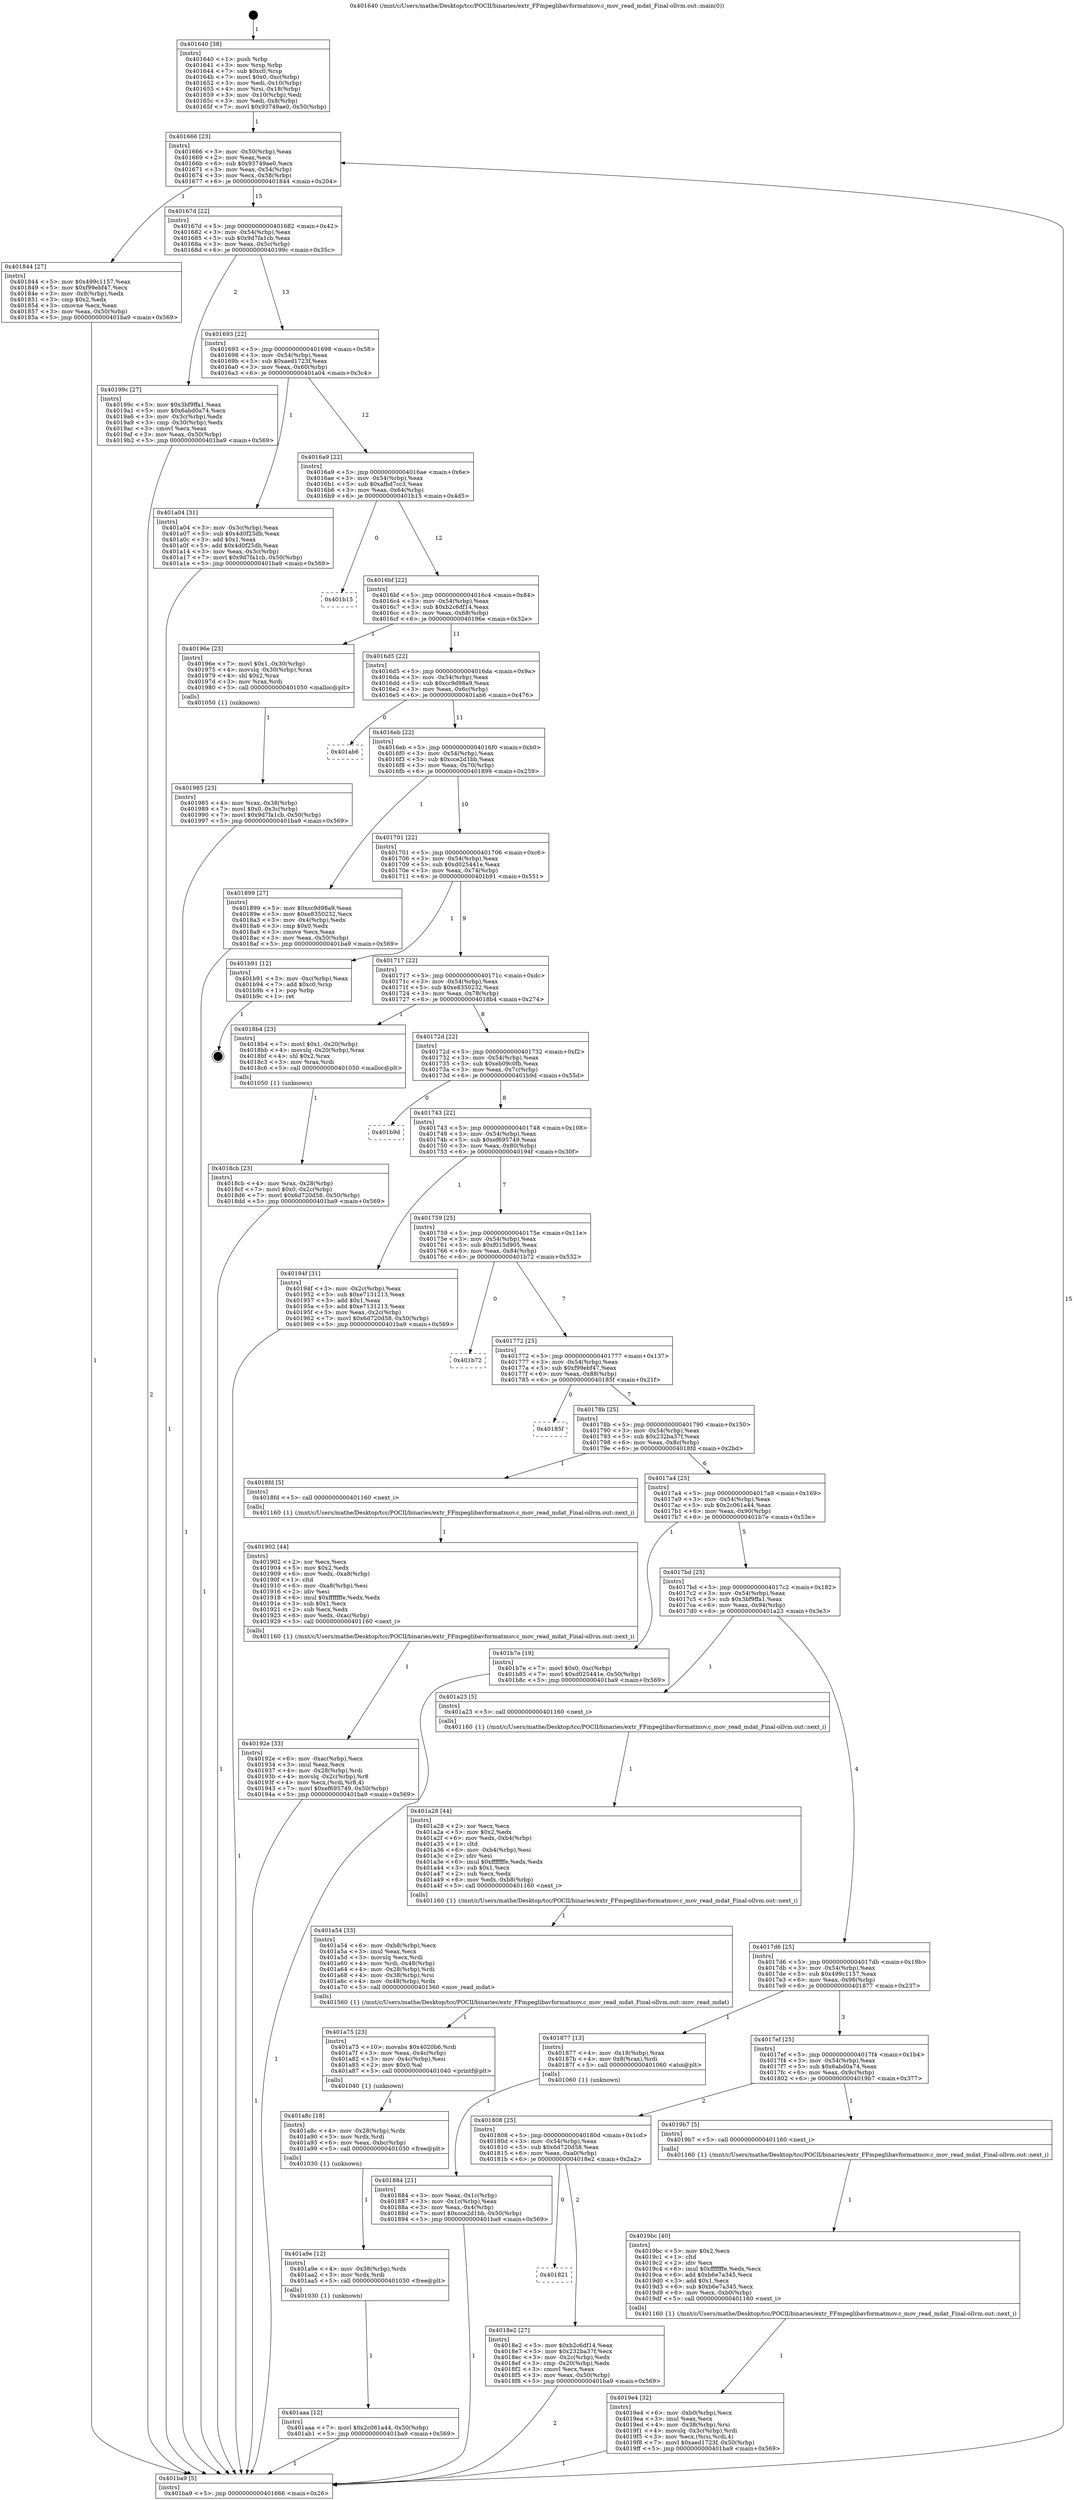 digraph "0x401640" {
  label = "0x401640 (/mnt/c/Users/mathe/Desktop/tcc/POCII/binaries/extr_FFmpeglibavformatmov.c_mov_read_mdat_Final-ollvm.out::main(0))"
  labelloc = "t"
  node[shape=record]

  Entry [label="",width=0.3,height=0.3,shape=circle,fillcolor=black,style=filled]
  "0x401666" [label="{
     0x401666 [23]\l
     | [instrs]\l
     &nbsp;&nbsp;0x401666 \<+3\>: mov -0x50(%rbp),%eax\l
     &nbsp;&nbsp;0x401669 \<+2\>: mov %eax,%ecx\l
     &nbsp;&nbsp;0x40166b \<+6\>: sub $0x93749ae0,%ecx\l
     &nbsp;&nbsp;0x401671 \<+3\>: mov %eax,-0x54(%rbp)\l
     &nbsp;&nbsp;0x401674 \<+3\>: mov %ecx,-0x58(%rbp)\l
     &nbsp;&nbsp;0x401677 \<+6\>: je 0000000000401844 \<main+0x204\>\l
  }"]
  "0x401844" [label="{
     0x401844 [27]\l
     | [instrs]\l
     &nbsp;&nbsp;0x401844 \<+5\>: mov $0x499c1157,%eax\l
     &nbsp;&nbsp;0x401849 \<+5\>: mov $0xf99ebf47,%ecx\l
     &nbsp;&nbsp;0x40184e \<+3\>: mov -0x8(%rbp),%edx\l
     &nbsp;&nbsp;0x401851 \<+3\>: cmp $0x2,%edx\l
     &nbsp;&nbsp;0x401854 \<+3\>: cmovne %ecx,%eax\l
     &nbsp;&nbsp;0x401857 \<+3\>: mov %eax,-0x50(%rbp)\l
     &nbsp;&nbsp;0x40185a \<+5\>: jmp 0000000000401ba9 \<main+0x569\>\l
  }"]
  "0x40167d" [label="{
     0x40167d [22]\l
     | [instrs]\l
     &nbsp;&nbsp;0x40167d \<+5\>: jmp 0000000000401682 \<main+0x42\>\l
     &nbsp;&nbsp;0x401682 \<+3\>: mov -0x54(%rbp),%eax\l
     &nbsp;&nbsp;0x401685 \<+5\>: sub $0x9d7fa1cb,%eax\l
     &nbsp;&nbsp;0x40168a \<+3\>: mov %eax,-0x5c(%rbp)\l
     &nbsp;&nbsp;0x40168d \<+6\>: je 000000000040199c \<main+0x35c\>\l
  }"]
  "0x401ba9" [label="{
     0x401ba9 [5]\l
     | [instrs]\l
     &nbsp;&nbsp;0x401ba9 \<+5\>: jmp 0000000000401666 \<main+0x26\>\l
  }"]
  "0x401640" [label="{
     0x401640 [38]\l
     | [instrs]\l
     &nbsp;&nbsp;0x401640 \<+1\>: push %rbp\l
     &nbsp;&nbsp;0x401641 \<+3\>: mov %rsp,%rbp\l
     &nbsp;&nbsp;0x401644 \<+7\>: sub $0xc0,%rsp\l
     &nbsp;&nbsp;0x40164b \<+7\>: movl $0x0,-0xc(%rbp)\l
     &nbsp;&nbsp;0x401652 \<+3\>: mov %edi,-0x10(%rbp)\l
     &nbsp;&nbsp;0x401655 \<+4\>: mov %rsi,-0x18(%rbp)\l
     &nbsp;&nbsp;0x401659 \<+3\>: mov -0x10(%rbp),%edi\l
     &nbsp;&nbsp;0x40165c \<+3\>: mov %edi,-0x8(%rbp)\l
     &nbsp;&nbsp;0x40165f \<+7\>: movl $0x93749ae0,-0x50(%rbp)\l
  }"]
  Exit [label="",width=0.3,height=0.3,shape=circle,fillcolor=black,style=filled,peripheries=2]
  "0x40199c" [label="{
     0x40199c [27]\l
     | [instrs]\l
     &nbsp;&nbsp;0x40199c \<+5\>: mov $0x3bf9ffa1,%eax\l
     &nbsp;&nbsp;0x4019a1 \<+5\>: mov $0x6abd0a74,%ecx\l
     &nbsp;&nbsp;0x4019a6 \<+3\>: mov -0x3c(%rbp),%edx\l
     &nbsp;&nbsp;0x4019a9 \<+3\>: cmp -0x30(%rbp),%edx\l
     &nbsp;&nbsp;0x4019ac \<+3\>: cmovl %ecx,%eax\l
     &nbsp;&nbsp;0x4019af \<+3\>: mov %eax,-0x50(%rbp)\l
     &nbsp;&nbsp;0x4019b2 \<+5\>: jmp 0000000000401ba9 \<main+0x569\>\l
  }"]
  "0x401693" [label="{
     0x401693 [22]\l
     | [instrs]\l
     &nbsp;&nbsp;0x401693 \<+5\>: jmp 0000000000401698 \<main+0x58\>\l
     &nbsp;&nbsp;0x401698 \<+3\>: mov -0x54(%rbp),%eax\l
     &nbsp;&nbsp;0x40169b \<+5\>: sub $0xaed1723f,%eax\l
     &nbsp;&nbsp;0x4016a0 \<+3\>: mov %eax,-0x60(%rbp)\l
     &nbsp;&nbsp;0x4016a3 \<+6\>: je 0000000000401a04 \<main+0x3c4\>\l
  }"]
  "0x401aaa" [label="{
     0x401aaa [12]\l
     | [instrs]\l
     &nbsp;&nbsp;0x401aaa \<+7\>: movl $0x2c061a44,-0x50(%rbp)\l
     &nbsp;&nbsp;0x401ab1 \<+5\>: jmp 0000000000401ba9 \<main+0x569\>\l
  }"]
  "0x401a04" [label="{
     0x401a04 [31]\l
     | [instrs]\l
     &nbsp;&nbsp;0x401a04 \<+3\>: mov -0x3c(%rbp),%eax\l
     &nbsp;&nbsp;0x401a07 \<+5\>: sub $0x4d0f25db,%eax\l
     &nbsp;&nbsp;0x401a0c \<+3\>: add $0x1,%eax\l
     &nbsp;&nbsp;0x401a0f \<+5\>: add $0x4d0f25db,%eax\l
     &nbsp;&nbsp;0x401a14 \<+3\>: mov %eax,-0x3c(%rbp)\l
     &nbsp;&nbsp;0x401a17 \<+7\>: movl $0x9d7fa1cb,-0x50(%rbp)\l
     &nbsp;&nbsp;0x401a1e \<+5\>: jmp 0000000000401ba9 \<main+0x569\>\l
  }"]
  "0x4016a9" [label="{
     0x4016a9 [22]\l
     | [instrs]\l
     &nbsp;&nbsp;0x4016a9 \<+5\>: jmp 00000000004016ae \<main+0x6e\>\l
     &nbsp;&nbsp;0x4016ae \<+3\>: mov -0x54(%rbp),%eax\l
     &nbsp;&nbsp;0x4016b1 \<+5\>: sub $0xafbd7cc3,%eax\l
     &nbsp;&nbsp;0x4016b6 \<+3\>: mov %eax,-0x64(%rbp)\l
     &nbsp;&nbsp;0x4016b9 \<+6\>: je 0000000000401b15 \<main+0x4d5\>\l
  }"]
  "0x401a9e" [label="{
     0x401a9e [12]\l
     | [instrs]\l
     &nbsp;&nbsp;0x401a9e \<+4\>: mov -0x38(%rbp),%rdx\l
     &nbsp;&nbsp;0x401aa2 \<+3\>: mov %rdx,%rdi\l
     &nbsp;&nbsp;0x401aa5 \<+5\>: call 0000000000401030 \<free@plt\>\l
     | [calls]\l
     &nbsp;&nbsp;0x401030 \{1\} (unknown)\l
  }"]
  "0x401b15" [label="{
     0x401b15\l
  }", style=dashed]
  "0x4016bf" [label="{
     0x4016bf [22]\l
     | [instrs]\l
     &nbsp;&nbsp;0x4016bf \<+5\>: jmp 00000000004016c4 \<main+0x84\>\l
     &nbsp;&nbsp;0x4016c4 \<+3\>: mov -0x54(%rbp),%eax\l
     &nbsp;&nbsp;0x4016c7 \<+5\>: sub $0xb2c6df14,%eax\l
     &nbsp;&nbsp;0x4016cc \<+3\>: mov %eax,-0x68(%rbp)\l
     &nbsp;&nbsp;0x4016cf \<+6\>: je 000000000040196e \<main+0x32e\>\l
  }"]
  "0x401a8c" [label="{
     0x401a8c [18]\l
     | [instrs]\l
     &nbsp;&nbsp;0x401a8c \<+4\>: mov -0x28(%rbp),%rdx\l
     &nbsp;&nbsp;0x401a90 \<+3\>: mov %rdx,%rdi\l
     &nbsp;&nbsp;0x401a93 \<+6\>: mov %eax,-0xbc(%rbp)\l
     &nbsp;&nbsp;0x401a99 \<+5\>: call 0000000000401030 \<free@plt\>\l
     | [calls]\l
     &nbsp;&nbsp;0x401030 \{1\} (unknown)\l
  }"]
  "0x40196e" [label="{
     0x40196e [23]\l
     | [instrs]\l
     &nbsp;&nbsp;0x40196e \<+7\>: movl $0x1,-0x30(%rbp)\l
     &nbsp;&nbsp;0x401975 \<+4\>: movslq -0x30(%rbp),%rax\l
     &nbsp;&nbsp;0x401979 \<+4\>: shl $0x2,%rax\l
     &nbsp;&nbsp;0x40197d \<+3\>: mov %rax,%rdi\l
     &nbsp;&nbsp;0x401980 \<+5\>: call 0000000000401050 \<malloc@plt\>\l
     | [calls]\l
     &nbsp;&nbsp;0x401050 \{1\} (unknown)\l
  }"]
  "0x4016d5" [label="{
     0x4016d5 [22]\l
     | [instrs]\l
     &nbsp;&nbsp;0x4016d5 \<+5\>: jmp 00000000004016da \<main+0x9a\>\l
     &nbsp;&nbsp;0x4016da \<+3\>: mov -0x54(%rbp),%eax\l
     &nbsp;&nbsp;0x4016dd \<+5\>: sub $0xcc9d98a9,%eax\l
     &nbsp;&nbsp;0x4016e2 \<+3\>: mov %eax,-0x6c(%rbp)\l
     &nbsp;&nbsp;0x4016e5 \<+6\>: je 0000000000401ab6 \<main+0x476\>\l
  }"]
  "0x401a75" [label="{
     0x401a75 [23]\l
     | [instrs]\l
     &nbsp;&nbsp;0x401a75 \<+10\>: movabs $0x4020b6,%rdi\l
     &nbsp;&nbsp;0x401a7f \<+3\>: mov %eax,-0x4c(%rbp)\l
     &nbsp;&nbsp;0x401a82 \<+3\>: mov -0x4c(%rbp),%esi\l
     &nbsp;&nbsp;0x401a85 \<+2\>: mov $0x0,%al\l
     &nbsp;&nbsp;0x401a87 \<+5\>: call 0000000000401040 \<printf@plt\>\l
     | [calls]\l
     &nbsp;&nbsp;0x401040 \{1\} (unknown)\l
  }"]
  "0x401ab6" [label="{
     0x401ab6\l
  }", style=dashed]
  "0x4016eb" [label="{
     0x4016eb [22]\l
     | [instrs]\l
     &nbsp;&nbsp;0x4016eb \<+5\>: jmp 00000000004016f0 \<main+0xb0\>\l
     &nbsp;&nbsp;0x4016f0 \<+3\>: mov -0x54(%rbp),%eax\l
     &nbsp;&nbsp;0x4016f3 \<+5\>: sub $0xcce2d1bb,%eax\l
     &nbsp;&nbsp;0x4016f8 \<+3\>: mov %eax,-0x70(%rbp)\l
     &nbsp;&nbsp;0x4016fb \<+6\>: je 0000000000401899 \<main+0x259\>\l
  }"]
  "0x401a54" [label="{
     0x401a54 [33]\l
     | [instrs]\l
     &nbsp;&nbsp;0x401a54 \<+6\>: mov -0xb8(%rbp),%ecx\l
     &nbsp;&nbsp;0x401a5a \<+3\>: imul %eax,%ecx\l
     &nbsp;&nbsp;0x401a5d \<+3\>: movslq %ecx,%rdi\l
     &nbsp;&nbsp;0x401a60 \<+4\>: mov %rdi,-0x48(%rbp)\l
     &nbsp;&nbsp;0x401a64 \<+4\>: mov -0x28(%rbp),%rdi\l
     &nbsp;&nbsp;0x401a68 \<+4\>: mov -0x38(%rbp),%rsi\l
     &nbsp;&nbsp;0x401a6c \<+4\>: mov -0x48(%rbp),%rdx\l
     &nbsp;&nbsp;0x401a70 \<+5\>: call 0000000000401560 \<mov_read_mdat\>\l
     | [calls]\l
     &nbsp;&nbsp;0x401560 \{1\} (/mnt/c/Users/mathe/Desktop/tcc/POCII/binaries/extr_FFmpeglibavformatmov.c_mov_read_mdat_Final-ollvm.out::mov_read_mdat)\l
  }"]
  "0x401899" [label="{
     0x401899 [27]\l
     | [instrs]\l
     &nbsp;&nbsp;0x401899 \<+5\>: mov $0xcc9d98a9,%eax\l
     &nbsp;&nbsp;0x40189e \<+5\>: mov $0xe8350232,%ecx\l
     &nbsp;&nbsp;0x4018a3 \<+3\>: mov -0x4(%rbp),%edx\l
     &nbsp;&nbsp;0x4018a6 \<+3\>: cmp $0x0,%edx\l
     &nbsp;&nbsp;0x4018a9 \<+3\>: cmove %ecx,%eax\l
     &nbsp;&nbsp;0x4018ac \<+3\>: mov %eax,-0x50(%rbp)\l
     &nbsp;&nbsp;0x4018af \<+5\>: jmp 0000000000401ba9 \<main+0x569\>\l
  }"]
  "0x401701" [label="{
     0x401701 [22]\l
     | [instrs]\l
     &nbsp;&nbsp;0x401701 \<+5\>: jmp 0000000000401706 \<main+0xc6\>\l
     &nbsp;&nbsp;0x401706 \<+3\>: mov -0x54(%rbp),%eax\l
     &nbsp;&nbsp;0x401709 \<+5\>: sub $0xd025441e,%eax\l
     &nbsp;&nbsp;0x40170e \<+3\>: mov %eax,-0x74(%rbp)\l
     &nbsp;&nbsp;0x401711 \<+6\>: je 0000000000401b91 \<main+0x551\>\l
  }"]
  "0x401a28" [label="{
     0x401a28 [44]\l
     | [instrs]\l
     &nbsp;&nbsp;0x401a28 \<+2\>: xor %ecx,%ecx\l
     &nbsp;&nbsp;0x401a2a \<+5\>: mov $0x2,%edx\l
     &nbsp;&nbsp;0x401a2f \<+6\>: mov %edx,-0xb4(%rbp)\l
     &nbsp;&nbsp;0x401a35 \<+1\>: cltd\l
     &nbsp;&nbsp;0x401a36 \<+6\>: mov -0xb4(%rbp),%esi\l
     &nbsp;&nbsp;0x401a3c \<+2\>: idiv %esi\l
     &nbsp;&nbsp;0x401a3e \<+6\>: imul $0xfffffffe,%edx,%edx\l
     &nbsp;&nbsp;0x401a44 \<+3\>: sub $0x1,%ecx\l
     &nbsp;&nbsp;0x401a47 \<+2\>: sub %ecx,%edx\l
     &nbsp;&nbsp;0x401a49 \<+6\>: mov %edx,-0xb8(%rbp)\l
     &nbsp;&nbsp;0x401a4f \<+5\>: call 0000000000401160 \<next_i\>\l
     | [calls]\l
     &nbsp;&nbsp;0x401160 \{1\} (/mnt/c/Users/mathe/Desktop/tcc/POCII/binaries/extr_FFmpeglibavformatmov.c_mov_read_mdat_Final-ollvm.out::next_i)\l
  }"]
  "0x401b91" [label="{
     0x401b91 [12]\l
     | [instrs]\l
     &nbsp;&nbsp;0x401b91 \<+3\>: mov -0xc(%rbp),%eax\l
     &nbsp;&nbsp;0x401b94 \<+7\>: add $0xc0,%rsp\l
     &nbsp;&nbsp;0x401b9b \<+1\>: pop %rbp\l
     &nbsp;&nbsp;0x401b9c \<+1\>: ret\l
  }"]
  "0x401717" [label="{
     0x401717 [22]\l
     | [instrs]\l
     &nbsp;&nbsp;0x401717 \<+5\>: jmp 000000000040171c \<main+0xdc\>\l
     &nbsp;&nbsp;0x40171c \<+3\>: mov -0x54(%rbp),%eax\l
     &nbsp;&nbsp;0x40171f \<+5\>: sub $0xe8350232,%eax\l
     &nbsp;&nbsp;0x401724 \<+3\>: mov %eax,-0x78(%rbp)\l
     &nbsp;&nbsp;0x401727 \<+6\>: je 00000000004018b4 \<main+0x274\>\l
  }"]
  "0x4019e4" [label="{
     0x4019e4 [32]\l
     | [instrs]\l
     &nbsp;&nbsp;0x4019e4 \<+6\>: mov -0xb0(%rbp),%ecx\l
     &nbsp;&nbsp;0x4019ea \<+3\>: imul %eax,%ecx\l
     &nbsp;&nbsp;0x4019ed \<+4\>: mov -0x38(%rbp),%rsi\l
     &nbsp;&nbsp;0x4019f1 \<+4\>: movslq -0x3c(%rbp),%rdi\l
     &nbsp;&nbsp;0x4019f5 \<+3\>: mov %ecx,(%rsi,%rdi,4)\l
     &nbsp;&nbsp;0x4019f8 \<+7\>: movl $0xaed1723f,-0x50(%rbp)\l
     &nbsp;&nbsp;0x4019ff \<+5\>: jmp 0000000000401ba9 \<main+0x569\>\l
  }"]
  "0x4018b4" [label="{
     0x4018b4 [23]\l
     | [instrs]\l
     &nbsp;&nbsp;0x4018b4 \<+7\>: movl $0x1,-0x20(%rbp)\l
     &nbsp;&nbsp;0x4018bb \<+4\>: movslq -0x20(%rbp),%rax\l
     &nbsp;&nbsp;0x4018bf \<+4\>: shl $0x2,%rax\l
     &nbsp;&nbsp;0x4018c3 \<+3\>: mov %rax,%rdi\l
     &nbsp;&nbsp;0x4018c6 \<+5\>: call 0000000000401050 \<malloc@plt\>\l
     | [calls]\l
     &nbsp;&nbsp;0x401050 \{1\} (unknown)\l
  }"]
  "0x40172d" [label="{
     0x40172d [22]\l
     | [instrs]\l
     &nbsp;&nbsp;0x40172d \<+5\>: jmp 0000000000401732 \<main+0xf2\>\l
     &nbsp;&nbsp;0x401732 \<+3\>: mov -0x54(%rbp),%eax\l
     &nbsp;&nbsp;0x401735 \<+5\>: sub $0xeb09c0fb,%eax\l
     &nbsp;&nbsp;0x40173a \<+3\>: mov %eax,-0x7c(%rbp)\l
     &nbsp;&nbsp;0x40173d \<+6\>: je 0000000000401b9d \<main+0x55d\>\l
  }"]
  "0x4019bc" [label="{
     0x4019bc [40]\l
     | [instrs]\l
     &nbsp;&nbsp;0x4019bc \<+5\>: mov $0x2,%ecx\l
     &nbsp;&nbsp;0x4019c1 \<+1\>: cltd\l
     &nbsp;&nbsp;0x4019c2 \<+2\>: idiv %ecx\l
     &nbsp;&nbsp;0x4019c4 \<+6\>: imul $0xfffffffe,%edx,%ecx\l
     &nbsp;&nbsp;0x4019ca \<+6\>: add $0xb6e7a345,%ecx\l
     &nbsp;&nbsp;0x4019d0 \<+3\>: add $0x1,%ecx\l
     &nbsp;&nbsp;0x4019d3 \<+6\>: sub $0xb6e7a345,%ecx\l
     &nbsp;&nbsp;0x4019d9 \<+6\>: mov %ecx,-0xb0(%rbp)\l
     &nbsp;&nbsp;0x4019df \<+5\>: call 0000000000401160 \<next_i\>\l
     | [calls]\l
     &nbsp;&nbsp;0x401160 \{1\} (/mnt/c/Users/mathe/Desktop/tcc/POCII/binaries/extr_FFmpeglibavformatmov.c_mov_read_mdat_Final-ollvm.out::next_i)\l
  }"]
  "0x401b9d" [label="{
     0x401b9d\l
  }", style=dashed]
  "0x401743" [label="{
     0x401743 [22]\l
     | [instrs]\l
     &nbsp;&nbsp;0x401743 \<+5\>: jmp 0000000000401748 \<main+0x108\>\l
     &nbsp;&nbsp;0x401748 \<+3\>: mov -0x54(%rbp),%eax\l
     &nbsp;&nbsp;0x40174b \<+5\>: sub $0xef695749,%eax\l
     &nbsp;&nbsp;0x401750 \<+3\>: mov %eax,-0x80(%rbp)\l
     &nbsp;&nbsp;0x401753 \<+6\>: je 000000000040194f \<main+0x30f\>\l
  }"]
  "0x401985" [label="{
     0x401985 [23]\l
     | [instrs]\l
     &nbsp;&nbsp;0x401985 \<+4\>: mov %rax,-0x38(%rbp)\l
     &nbsp;&nbsp;0x401989 \<+7\>: movl $0x0,-0x3c(%rbp)\l
     &nbsp;&nbsp;0x401990 \<+7\>: movl $0x9d7fa1cb,-0x50(%rbp)\l
     &nbsp;&nbsp;0x401997 \<+5\>: jmp 0000000000401ba9 \<main+0x569\>\l
  }"]
  "0x40194f" [label="{
     0x40194f [31]\l
     | [instrs]\l
     &nbsp;&nbsp;0x40194f \<+3\>: mov -0x2c(%rbp),%eax\l
     &nbsp;&nbsp;0x401952 \<+5\>: sub $0xe7131213,%eax\l
     &nbsp;&nbsp;0x401957 \<+3\>: add $0x1,%eax\l
     &nbsp;&nbsp;0x40195a \<+5\>: add $0xe7131213,%eax\l
     &nbsp;&nbsp;0x40195f \<+3\>: mov %eax,-0x2c(%rbp)\l
     &nbsp;&nbsp;0x401962 \<+7\>: movl $0x6d720d58,-0x50(%rbp)\l
     &nbsp;&nbsp;0x401969 \<+5\>: jmp 0000000000401ba9 \<main+0x569\>\l
  }"]
  "0x401759" [label="{
     0x401759 [25]\l
     | [instrs]\l
     &nbsp;&nbsp;0x401759 \<+5\>: jmp 000000000040175e \<main+0x11e\>\l
     &nbsp;&nbsp;0x40175e \<+3\>: mov -0x54(%rbp),%eax\l
     &nbsp;&nbsp;0x401761 \<+5\>: sub $0xf015d905,%eax\l
     &nbsp;&nbsp;0x401766 \<+6\>: mov %eax,-0x84(%rbp)\l
     &nbsp;&nbsp;0x40176c \<+6\>: je 0000000000401b72 \<main+0x532\>\l
  }"]
  "0x40192e" [label="{
     0x40192e [33]\l
     | [instrs]\l
     &nbsp;&nbsp;0x40192e \<+6\>: mov -0xac(%rbp),%ecx\l
     &nbsp;&nbsp;0x401934 \<+3\>: imul %eax,%ecx\l
     &nbsp;&nbsp;0x401937 \<+4\>: mov -0x28(%rbp),%rdi\l
     &nbsp;&nbsp;0x40193b \<+4\>: movslq -0x2c(%rbp),%r8\l
     &nbsp;&nbsp;0x40193f \<+4\>: mov %ecx,(%rdi,%r8,4)\l
     &nbsp;&nbsp;0x401943 \<+7\>: movl $0xef695749,-0x50(%rbp)\l
     &nbsp;&nbsp;0x40194a \<+5\>: jmp 0000000000401ba9 \<main+0x569\>\l
  }"]
  "0x401b72" [label="{
     0x401b72\l
  }", style=dashed]
  "0x401772" [label="{
     0x401772 [25]\l
     | [instrs]\l
     &nbsp;&nbsp;0x401772 \<+5\>: jmp 0000000000401777 \<main+0x137\>\l
     &nbsp;&nbsp;0x401777 \<+3\>: mov -0x54(%rbp),%eax\l
     &nbsp;&nbsp;0x40177a \<+5\>: sub $0xf99ebf47,%eax\l
     &nbsp;&nbsp;0x40177f \<+6\>: mov %eax,-0x88(%rbp)\l
     &nbsp;&nbsp;0x401785 \<+6\>: je 000000000040185f \<main+0x21f\>\l
  }"]
  "0x401902" [label="{
     0x401902 [44]\l
     | [instrs]\l
     &nbsp;&nbsp;0x401902 \<+2\>: xor %ecx,%ecx\l
     &nbsp;&nbsp;0x401904 \<+5\>: mov $0x2,%edx\l
     &nbsp;&nbsp;0x401909 \<+6\>: mov %edx,-0xa8(%rbp)\l
     &nbsp;&nbsp;0x40190f \<+1\>: cltd\l
     &nbsp;&nbsp;0x401910 \<+6\>: mov -0xa8(%rbp),%esi\l
     &nbsp;&nbsp;0x401916 \<+2\>: idiv %esi\l
     &nbsp;&nbsp;0x401918 \<+6\>: imul $0xfffffffe,%edx,%edx\l
     &nbsp;&nbsp;0x40191e \<+3\>: sub $0x1,%ecx\l
     &nbsp;&nbsp;0x401921 \<+2\>: sub %ecx,%edx\l
     &nbsp;&nbsp;0x401923 \<+6\>: mov %edx,-0xac(%rbp)\l
     &nbsp;&nbsp;0x401929 \<+5\>: call 0000000000401160 \<next_i\>\l
     | [calls]\l
     &nbsp;&nbsp;0x401160 \{1\} (/mnt/c/Users/mathe/Desktop/tcc/POCII/binaries/extr_FFmpeglibavformatmov.c_mov_read_mdat_Final-ollvm.out::next_i)\l
  }"]
  "0x40185f" [label="{
     0x40185f\l
  }", style=dashed]
  "0x40178b" [label="{
     0x40178b [25]\l
     | [instrs]\l
     &nbsp;&nbsp;0x40178b \<+5\>: jmp 0000000000401790 \<main+0x150\>\l
     &nbsp;&nbsp;0x401790 \<+3\>: mov -0x54(%rbp),%eax\l
     &nbsp;&nbsp;0x401793 \<+5\>: sub $0x232ba37f,%eax\l
     &nbsp;&nbsp;0x401798 \<+6\>: mov %eax,-0x8c(%rbp)\l
     &nbsp;&nbsp;0x40179e \<+6\>: je 00000000004018fd \<main+0x2bd\>\l
  }"]
  "0x401821" [label="{
     0x401821\l
  }", style=dashed]
  "0x4018fd" [label="{
     0x4018fd [5]\l
     | [instrs]\l
     &nbsp;&nbsp;0x4018fd \<+5\>: call 0000000000401160 \<next_i\>\l
     | [calls]\l
     &nbsp;&nbsp;0x401160 \{1\} (/mnt/c/Users/mathe/Desktop/tcc/POCII/binaries/extr_FFmpeglibavformatmov.c_mov_read_mdat_Final-ollvm.out::next_i)\l
  }"]
  "0x4017a4" [label="{
     0x4017a4 [25]\l
     | [instrs]\l
     &nbsp;&nbsp;0x4017a4 \<+5\>: jmp 00000000004017a9 \<main+0x169\>\l
     &nbsp;&nbsp;0x4017a9 \<+3\>: mov -0x54(%rbp),%eax\l
     &nbsp;&nbsp;0x4017ac \<+5\>: sub $0x2c061a44,%eax\l
     &nbsp;&nbsp;0x4017b1 \<+6\>: mov %eax,-0x90(%rbp)\l
     &nbsp;&nbsp;0x4017b7 \<+6\>: je 0000000000401b7e \<main+0x53e\>\l
  }"]
  "0x4018e2" [label="{
     0x4018e2 [27]\l
     | [instrs]\l
     &nbsp;&nbsp;0x4018e2 \<+5\>: mov $0xb2c6df14,%eax\l
     &nbsp;&nbsp;0x4018e7 \<+5\>: mov $0x232ba37f,%ecx\l
     &nbsp;&nbsp;0x4018ec \<+3\>: mov -0x2c(%rbp),%edx\l
     &nbsp;&nbsp;0x4018ef \<+3\>: cmp -0x20(%rbp),%edx\l
     &nbsp;&nbsp;0x4018f2 \<+3\>: cmovl %ecx,%eax\l
     &nbsp;&nbsp;0x4018f5 \<+3\>: mov %eax,-0x50(%rbp)\l
     &nbsp;&nbsp;0x4018f8 \<+5\>: jmp 0000000000401ba9 \<main+0x569\>\l
  }"]
  "0x401b7e" [label="{
     0x401b7e [19]\l
     | [instrs]\l
     &nbsp;&nbsp;0x401b7e \<+7\>: movl $0x0,-0xc(%rbp)\l
     &nbsp;&nbsp;0x401b85 \<+7\>: movl $0xd025441e,-0x50(%rbp)\l
     &nbsp;&nbsp;0x401b8c \<+5\>: jmp 0000000000401ba9 \<main+0x569\>\l
  }"]
  "0x4017bd" [label="{
     0x4017bd [25]\l
     | [instrs]\l
     &nbsp;&nbsp;0x4017bd \<+5\>: jmp 00000000004017c2 \<main+0x182\>\l
     &nbsp;&nbsp;0x4017c2 \<+3\>: mov -0x54(%rbp),%eax\l
     &nbsp;&nbsp;0x4017c5 \<+5\>: sub $0x3bf9ffa1,%eax\l
     &nbsp;&nbsp;0x4017ca \<+6\>: mov %eax,-0x94(%rbp)\l
     &nbsp;&nbsp;0x4017d0 \<+6\>: je 0000000000401a23 \<main+0x3e3\>\l
  }"]
  "0x401808" [label="{
     0x401808 [25]\l
     | [instrs]\l
     &nbsp;&nbsp;0x401808 \<+5\>: jmp 000000000040180d \<main+0x1cd\>\l
     &nbsp;&nbsp;0x40180d \<+3\>: mov -0x54(%rbp),%eax\l
     &nbsp;&nbsp;0x401810 \<+5\>: sub $0x6d720d58,%eax\l
     &nbsp;&nbsp;0x401815 \<+6\>: mov %eax,-0xa0(%rbp)\l
     &nbsp;&nbsp;0x40181b \<+6\>: je 00000000004018e2 \<main+0x2a2\>\l
  }"]
  "0x401a23" [label="{
     0x401a23 [5]\l
     | [instrs]\l
     &nbsp;&nbsp;0x401a23 \<+5\>: call 0000000000401160 \<next_i\>\l
     | [calls]\l
     &nbsp;&nbsp;0x401160 \{1\} (/mnt/c/Users/mathe/Desktop/tcc/POCII/binaries/extr_FFmpeglibavformatmov.c_mov_read_mdat_Final-ollvm.out::next_i)\l
  }"]
  "0x4017d6" [label="{
     0x4017d6 [25]\l
     | [instrs]\l
     &nbsp;&nbsp;0x4017d6 \<+5\>: jmp 00000000004017db \<main+0x19b\>\l
     &nbsp;&nbsp;0x4017db \<+3\>: mov -0x54(%rbp),%eax\l
     &nbsp;&nbsp;0x4017de \<+5\>: sub $0x499c1157,%eax\l
     &nbsp;&nbsp;0x4017e3 \<+6\>: mov %eax,-0x98(%rbp)\l
     &nbsp;&nbsp;0x4017e9 \<+6\>: je 0000000000401877 \<main+0x237\>\l
  }"]
  "0x4019b7" [label="{
     0x4019b7 [5]\l
     | [instrs]\l
     &nbsp;&nbsp;0x4019b7 \<+5\>: call 0000000000401160 \<next_i\>\l
     | [calls]\l
     &nbsp;&nbsp;0x401160 \{1\} (/mnt/c/Users/mathe/Desktop/tcc/POCII/binaries/extr_FFmpeglibavformatmov.c_mov_read_mdat_Final-ollvm.out::next_i)\l
  }"]
  "0x401877" [label="{
     0x401877 [13]\l
     | [instrs]\l
     &nbsp;&nbsp;0x401877 \<+4\>: mov -0x18(%rbp),%rax\l
     &nbsp;&nbsp;0x40187b \<+4\>: mov 0x8(%rax),%rdi\l
     &nbsp;&nbsp;0x40187f \<+5\>: call 0000000000401060 \<atoi@plt\>\l
     | [calls]\l
     &nbsp;&nbsp;0x401060 \{1\} (unknown)\l
  }"]
  "0x4017ef" [label="{
     0x4017ef [25]\l
     | [instrs]\l
     &nbsp;&nbsp;0x4017ef \<+5\>: jmp 00000000004017f4 \<main+0x1b4\>\l
     &nbsp;&nbsp;0x4017f4 \<+3\>: mov -0x54(%rbp),%eax\l
     &nbsp;&nbsp;0x4017f7 \<+5\>: sub $0x6abd0a74,%eax\l
     &nbsp;&nbsp;0x4017fc \<+6\>: mov %eax,-0x9c(%rbp)\l
     &nbsp;&nbsp;0x401802 \<+6\>: je 00000000004019b7 \<main+0x377\>\l
  }"]
  "0x401884" [label="{
     0x401884 [21]\l
     | [instrs]\l
     &nbsp;&nbsp;0x401884 \<+3\>: mov %eax,-0x1c(%rbp)\l
     &nbsp;&nbsp;0x401887 \<+3\>: mov -0x1c(%rbp),%eax\l
     &nbsp;&nbsp;0x40188a \<+3\>: mov %eax,-0x4(%rbp)\l
     &nbsp;&nbsp;0x40188d \<+7\>: movl $0xcce2d1bb,-0x50(%rbp)\l
     &nbsp;&nbsp;0x401894 \<+5\>: jmp 0000000000401ba9 \<main+0x569\>\l
  }"]
  "0x4018cb" [label="{
     0x4018cb [23]\l
     | [instrs]\l
     &nbsp;&nbsp;0x4018cb \<+4\>: mov %rax,-0x28(%rbp)\l
     &nbsp;&nbsp;0x4018cf \<+7\>: movl $0x0,-0x2c(%rbp)\l
     &nbsp;&nbsp;0x4018d6 \<+7\>: movl $0x6d720d58,-0x50(%rbp)\l
     &nbsp;&nbsp;0x4018dd \<+5\>: jmp 0000000000401ba9 \<main+0x569\>\l
  }"]
  Entry -> "0x401640" [label=" 1"]
  "0x401666" -> "0x401844" [label=" 1"]
  "0x401666" -> "0x40167d" [label=" 15"]
  "0x401844" -> "0x401ba9" [label=" 1"]
  "0x401640" -> "0x401666" [label=" 1"]
  "0x401ba9" -> "0x401666" [label=" 15"]
  "0x401b91" -> Exit [label=" 1"]
  "0x40167d" -> "0x40199c" [label=" 2"]
  "0x40167d" -> "0x401693" [label=" 13"]
  "0x401b7e" -> "0x401ba9" [label=" 1"]
  "0x401693" -> "0x401a04" [label=" 1"]
  "0x401693" -> "0x4016a9" [label=" 12"]
  "0x401aaa" -> "0x401ba9" [label=" 1"]
  "0x4016a9" -> "0x401b15" [label=" 0"]
  "0x4016a9" -> "0x4016bf" [label=" 12"]
  "0x401a9e" -> "0x401aaa" [label=" 1"]
  "0x4016bf" -> "0x40196e" [label=" 1"]
  "0x4016bf" -> "0x4016d5" [label=" 11"]
  "0x401a8c" -> "0x401a9e" [label=" 1"]
  "0x4016d5" -> "0x401ab6" [label=" 0"]
  "0x4016d5" -> "0x4016eb" [label=" 11"]
  "0x401a75" -> "0x401a8c" [label=" 1"]
  "0x4016eb" -> "0x401899" [label=" 1"]
  "0x4016eb" -> "0x401701" [label=" 10"]
  "0x401a54" -> "0x401a75" [label=" 1"]
  "0x401701" -> "0x401b91" [label=" 1"]
  "0x401701" -> "0x401717" [label=" 9"]
  "0x401a28" -> "0x401a54" [label=" 1"]
  "0x401717" -> "0x4018b4" [label=" 1"]
  "0x401717" -> "0x40172d" [label=" 8"]
  "0x401a23" -> "0x401a28" [label=" 1"]
  "0x40172d" -> "0x401b9d" [label=" 0"]
  "0x40172d" -> "0x401743" [label=" 8"]
  "0x401a04" -> "0x401ba9" [label=" 1"]
  "0x401743" -> "0x40194f" [label=" 1"]
  "0x401743" -> "0x401759" [label=" 7"]
  "0x4019e4" -> "0x401ba9" [label=" 1"]
  "0x401759" -> "0x401b72" [label=" 0"]
  "0x401759" -> "0x401772" [label=" 7"]
  "0x4019bc" -> "0x4019e4" [label=" 1"]
  "0x401772" -> "0x40185f" [label=" 0"]
  "0x401772" -> "0x40178b" [label=" 7"]
  "0x4019b7" -> "0x4019bc" [label=" 1"]
  "0x40178b" -> "0x4018fd" [label=" 1"]
  "0x40178b" -> "0x4017a4" [label=" 6"]
  "0x40199c" -> "0x401ba9" [label=" 2"]
  "0x4017a4" -> "0x401b7e" [label=" 1"]
  "0x4017a4" -> "0x4017bd" [label=" 5"]
  "0x401985" -> "0x401ba9" [label=" 1"]
  "0x4017bd" -> "0x401a23" [label=" 1"]
  "0x4017bd" -> "0x4017d6" [label=" 4"]
  "0x40194f" -> "0x401ba9" [label=" 1"]
  "0x4017d6" -> "0x401877" [label=" 1"]
  "0x4017d6" -> "0x4017ef" [label=" 3"]
  "0x401877" -> "0x401884" [label=" 1"]
  "0x401884" -> "0x401ba9" [label=" 1"]
  "0x401899" -> "0x401ba9" [label=" 1"]
  "0x4018b4" -> "0x4018cb" [label=" 1"]
  "0x4018cb" -> "0x401ba9" [label=" 1"]
  "0x40192e" -> "0x401ba9" [label=" 1"]
  "0x4017ef" -> "0x4019b7" [label=" 1"]
  "0x4017ef" -> "0x401808" [label=" 2"]
  "0x40196e" -> "0x401985" [label=" 1"]
  "0x401808" -> "0x4018e2" [label=" 2"]
  "0x401808" -> "0x401821" [label=" 0"]
  "0x4018e2" -> "0x401ba9" [label=" 2"]
  "0x4018fd" -> "0x401902" [label=" 1"]
  "0x401902" -> "0x40192e" [label=" 1"]
}
